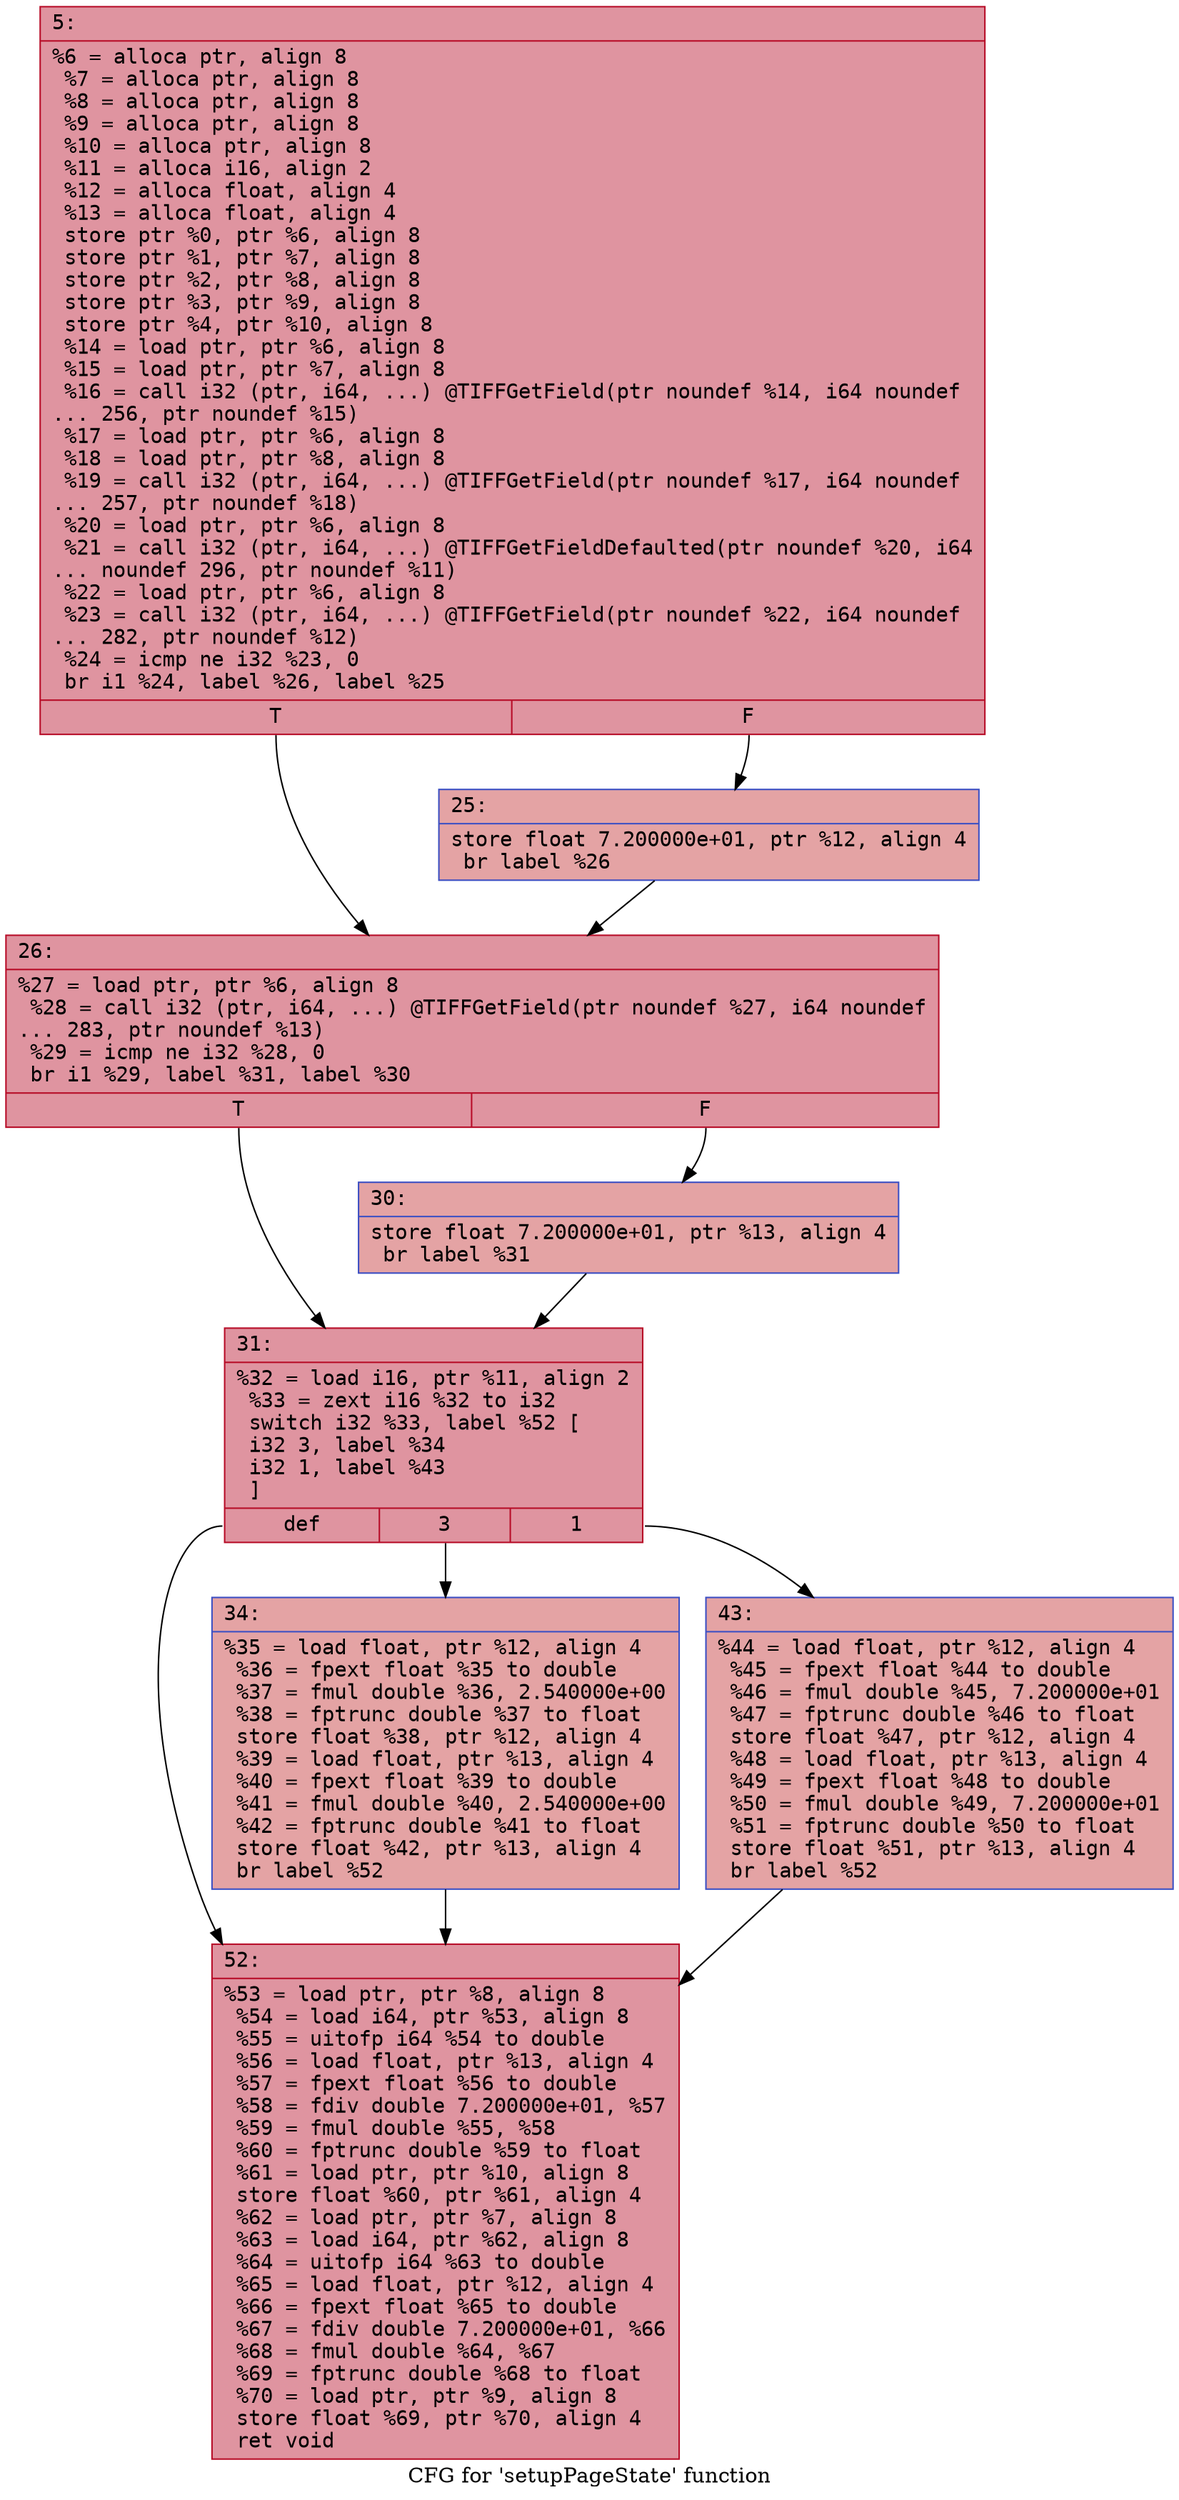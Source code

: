 digraph "CFG for 'setupPageState' function" {
	label="CFG for 'setupPageState' function";

	Node0x600001438410 [shape=record,color="#b70d28ff", style=filled, fillcolor="#b70d2870" fontname="Courier",label="{5:\l|  %6 = alloca ptr, align 8\l  %7 = alloca ptr, align 8\l  %8 = alloca ptr, align 8\l  %9 = alloca ptr, align 8\l  %10 = alloca ptr, align 8\l  %11 = alloca i16, align 2\l  %12 = alloca float, align 4\l  %13 = alloca float, align 4\l  store ptr %0, ptr %6, align 8\l  store ptr %1, ptr %7, align 8\l  store ptr %2, ptr %8, align 8\l  store ptr %3, ptr %9, align 8\l  store ptr %4, ptr %10, align 8\l  %14 = load ptr, ptr %6, align 8\l  %15 = load ptr, ptr %7, align 8\l  %16 = call i32 (ptr, i64, ...) @TIFFGetField(ptr noundef %14, i64 noundef\l... 256, ptr noundef %15)\l  %17 = load ptr, ptr %6, align 8\l  %18 = load ptr, ptr %8, align 8\l  %19 = call i32 (ptr, i64, ...) @TIFFGetField(ptr noundef %17, i64 noundef\l... 257, ptr noundef %18)\l  %20 = load ptr, ptr %6, align 8\l  %21 = call i32 (ptr, i64, ...) @TIFFGetFieldDefaulted(ptr noundef %20, i64\l... noundef 296, ptr noundef %11)\l  %22 = load ptr, ptr %6, align 8\l  %23 = call i32 (ptr, i64, ...) @TIFFGetField(ptr noundef %22, i64 noundef\l... 282, ptr noundef %12)\l  %24 = icmp ne i32 %23, 0\l  br i1 %24, label %26, label %25\l|{<s0>T|<s1>F}}"];
	Node0x600001438410:s0 -> Node0x6000014384b0[tooltip="5 -> 26\nProbability 62.50%" ];
	Node0x600001438410:s1 -> Node0x600001438460[tooltip="5 -> 25\nProbability 37.50%" ];
	Node0x600001438460 [shape=record,color="#3d50c3ff", style=filled, fillcolor="#c32e3170" fontname="Courier",label="{25:\l|  store float 7.200000e+01, ptr %12, align 4\l  br label %26\l}"];
	Node0x600001438460 -> Node0x6000014384b0[tooltip="25 -> 26\nProbability 100.00%" ];
	Node0x6000014384b0 [shape=record,color="#b70d28ff", style=filled, fillcolor="#b70d2870" fontname="Courier",label="{26:\l|  %27 = load ptr, ptr %6, align 8\l  %28 = call i32 (ptr, i64, ...) @TIFFGetField(ptr noundef %27, i64 noundef\l... 283, ptr noundef %13)\l  %29 = icmp ne i32 %28, 0\l  br i1 %29, label %31, label %30\l|{<s0>T|<s1>F}}"];
	Node0x6000014384b0:s0 -> Node0x600001438550[tooltip="26 -> 31\nProbability 62.50%" ];
	Node0x6000014384b0:s1 -> Node0x600001438500[tooltip="26 -> 30\nProbability 37.50%" ];
	Node0x600001438500 [shape=record,color="#3d50c3ff", style=filled, fillcolor="#c32e3170" fontname="Courier",label="{30:\l|  store float 7.200000e+01, ptr %13, align 4\l  br label %31\l}"];
	Node0x600001438500 -> Node0x600001438550[tooltip="30 -> 31\nProbability 100.00%" ];
	Node0x600001438550 [shape=record,color="#b70d28ff", style=filled, fillcolor="#b70d2870" fontname="Courier",label="{31:\l|  %32 = load i16, ptr %11, align 2\l  %33 = zext i16 %32 to i32\l  switch i32 %33, label %52 [\l    i32 3, label %34\l    i32 1, label %43\l  ]\l|{<s0>def|<s1>3|<s2>1}}"];
	Node0x600001438550:s0 -> Node0x600001438640[tooltip="31 -> 52\nProbability 33.33%" ];
	Node0x600001438550:s1 -> Node0x6000014385a0[tooltip="31 -> 34\nProbability 33.33%" ];
	Node0x600001438550:s2 -> Node0x6000014385f0[tooltip="31 -> 43\nProbability 33.33%" ];
	Node0x6000014385a0 [shape=record,color="#3d50c3ff", style=filled, fillcolor="#c32e3170" fontname="Courier",label="{34:\l|  %35 = load float, ptr %12, align 4\l  %36 = fpext float %35 to double\l  %37 = fmul double %36, 2.540000e+00\l  %38 = fptrunc double %37 to float\l  store float %38, ptr %12, align 4\l  %39 = load float, ptr %13, align 4\l  %40 = fpext float %39 to double\l  %41 = fmul double %40, 2.540000e+00\l  %42 = fptrunc double %41 to float\l  store float %42, ptr %13, align 4\l  br label %52\l}"];
	Node0x6000014385a0 -> Node0x600001438640[tooltip="34 -> 52\nProbability 100.00%" ];
	Node0x6000014385f0 [shape=record,color="#3d50c3ff", style=filled, fillcolor="#c32e3170" fontname="Courier",label="{43:\l|  %44 = load float, ptr %12, align 4\l  %45 = fpext float %44 to double\l  %46 = fmul double %45, 7.200000e+01\l  %47 = fptrunc double %46 to float\l  store float %47, ptr %12, align 4\l  %48 = load float, ptr %13, align 4\l  %49 = fpext float %48 to double\l  %50 = fmul double %49, 7.200000e+01\l  %51 = fptrunc double %50 to float\l  store float %51, ptr %13, align 4\l  br label %52\l}"];
	Node0x6000014385f0 -> Node0x600001438640[tooltip="43 -> 52\nProbability 100.00%" ];
	Node0x600001438640 [shape=record,color="#b70d28ff", style=filled, fillcolor="#b70d2870" fontname="Courier",label="{52:\l|  %53 = load ptr, ptr %8, align 8\l  %54 = load i64, ptr %53, align 8\l  %55 = uitofp i64 %54 to double\l  %56 = load float, ptr %13, align 4\l  %57 = fpext float %56 to double\l  %58 = fdiv double 7.200000e+01, %57\l  %59 = fmul double %55, %58\l  %60 = fptrunc double %59 to float\l  %61 = load ptr, ptr %10, align 8\l  store float %60, ptr %61, align 4\l  %62 = load ptr, ptr %7, align 8\l  %63 = load i64, ptr %62, align 8\l  %64 = uitofp i64 %63 to double\l  %65 = load float, ptr %12, align 4\l  %66 = fpext float %65 to double\l  %67 = fdiv double 7.200000e+01, %66\l  %68 = fmul double %64, %67\l  %69 = fptrunc double %68 to float\l  %70 = load ptr, ptr %9, align 8\l  store float %69, ptr %70, align 4\l  ret void\l}"];
}

